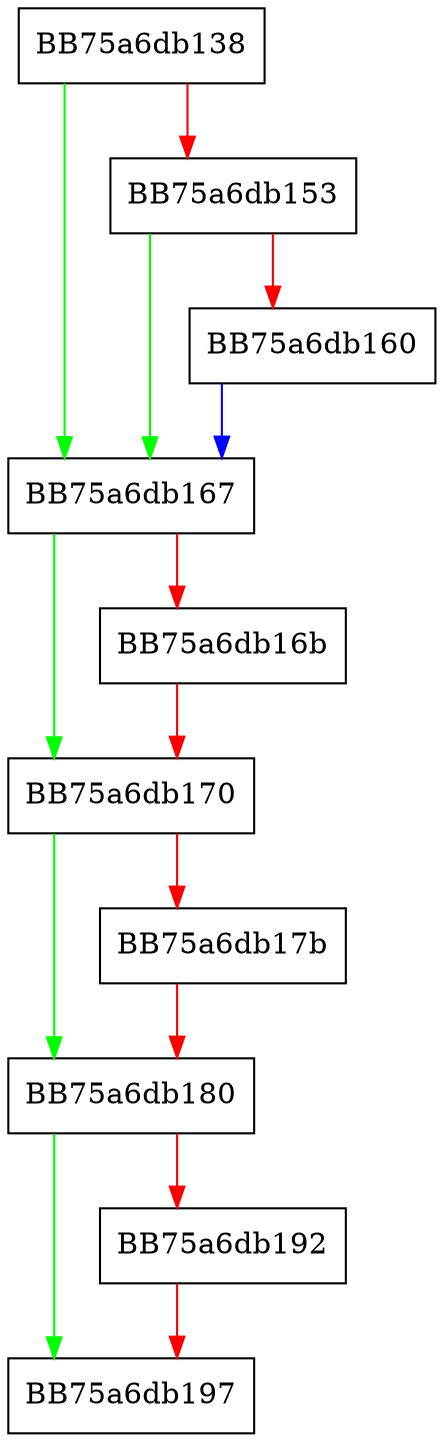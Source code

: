 digraph ResmgrRegisterPlugin {
  node [shape="box"];
  graph [splines=ortho];
  BB75a6db138 -> BB75a6db167 [color="green"];
  BB75a6db138 -> BB75a6db153 [color="red"];
  BB75a6db153 -> BB75a6db167 [color="green"];
  BB75a6db153 -> BB75a6db160 [color="red"];
  BB75a6db160 -> BB75a6db167 [color="blue"];
  BB75a6db167 -> BB75a6db170 [color="green"];
  BB75a6db167 -> BB75a6db16b [color="red"];
  BB75a6db16b -> BB75a6db170 [color="red"];
  BB75a6db170 -> BB75a6db180 [color="green"];
  BB75a6db170 -> BB75a6db17b [color="red"];
  BB75a6db17b -> BB75a6db180 [color="red"];
  BB75a6db180 -> BB75a6db197 [color="green"];
  BB75a6db180 -> BB75a6db192 [color="red"];
  BB75a6db192 -> BB75a6db197 [color="red"];
}